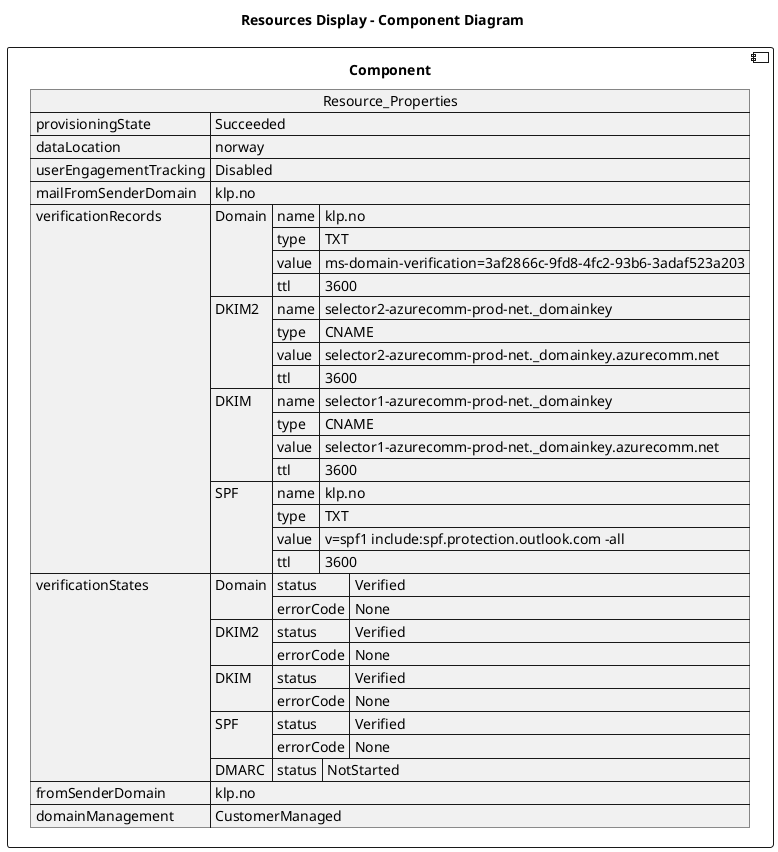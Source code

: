 @startuml

title Resources Display - Component Diagram

component Component {

json  Resource_Properties {
  "provisioningState": "Succeeded",
  "dataLocation": "norway",
  "userEngagementTracking": "Disabled",
  "mailFromSenderDomain": "klp.no",
  "verificationRecords": {
    "Domain": {
      "name": "klp.no",
      "type": "TXT",
      "value": "ms-domain-verification=3af2866c-9fd8-4fc2-93b6-3adaf523a203",
      "ttl": 3600
    },
    "DKIM2": {
      "name": "selector2-azurecomm-prod-net._domainkey",
      "type": "CNAME",
      "value": "selector2-azurecomm-prod-net._domainkey.azurecomm.net",
      "ttl": 3600
    },
    "DKIM": {
      "name": "selector1-azurecomm-prod-net._domainkey",
      "type": "CNAME",
      "value": "selector1-azurecomm-prod-net._domainkey.azurecomm.net",
      "ttl": 3600
    },
    "SPF": {
      "name": "klp.no",
      "type": "TXT",
      "value": "v=spf1 include:spf.protection.outlook.com -all",
      "ttl": 3600
    }
  },
  "verificationStates": {
    "Domain": {
      "status": "Verified",
      "errorCode": "None"
    },
    "DKIM2": {
      "status": "Verified",
      "errorCode": "None"
    },
    "DKIM": {
      "status": "Verified",
      "errorCode": "None"
    },
    "SPF": {
      "status": "Verified",
      "errorCode": "None"
    },
    "DMARC": {
      "status": "NotStarted"
    }
  },
  "fromSenderDomain": "klp.no",
  "domainManagement": "CustomerManaged"
}
}
@enduml
